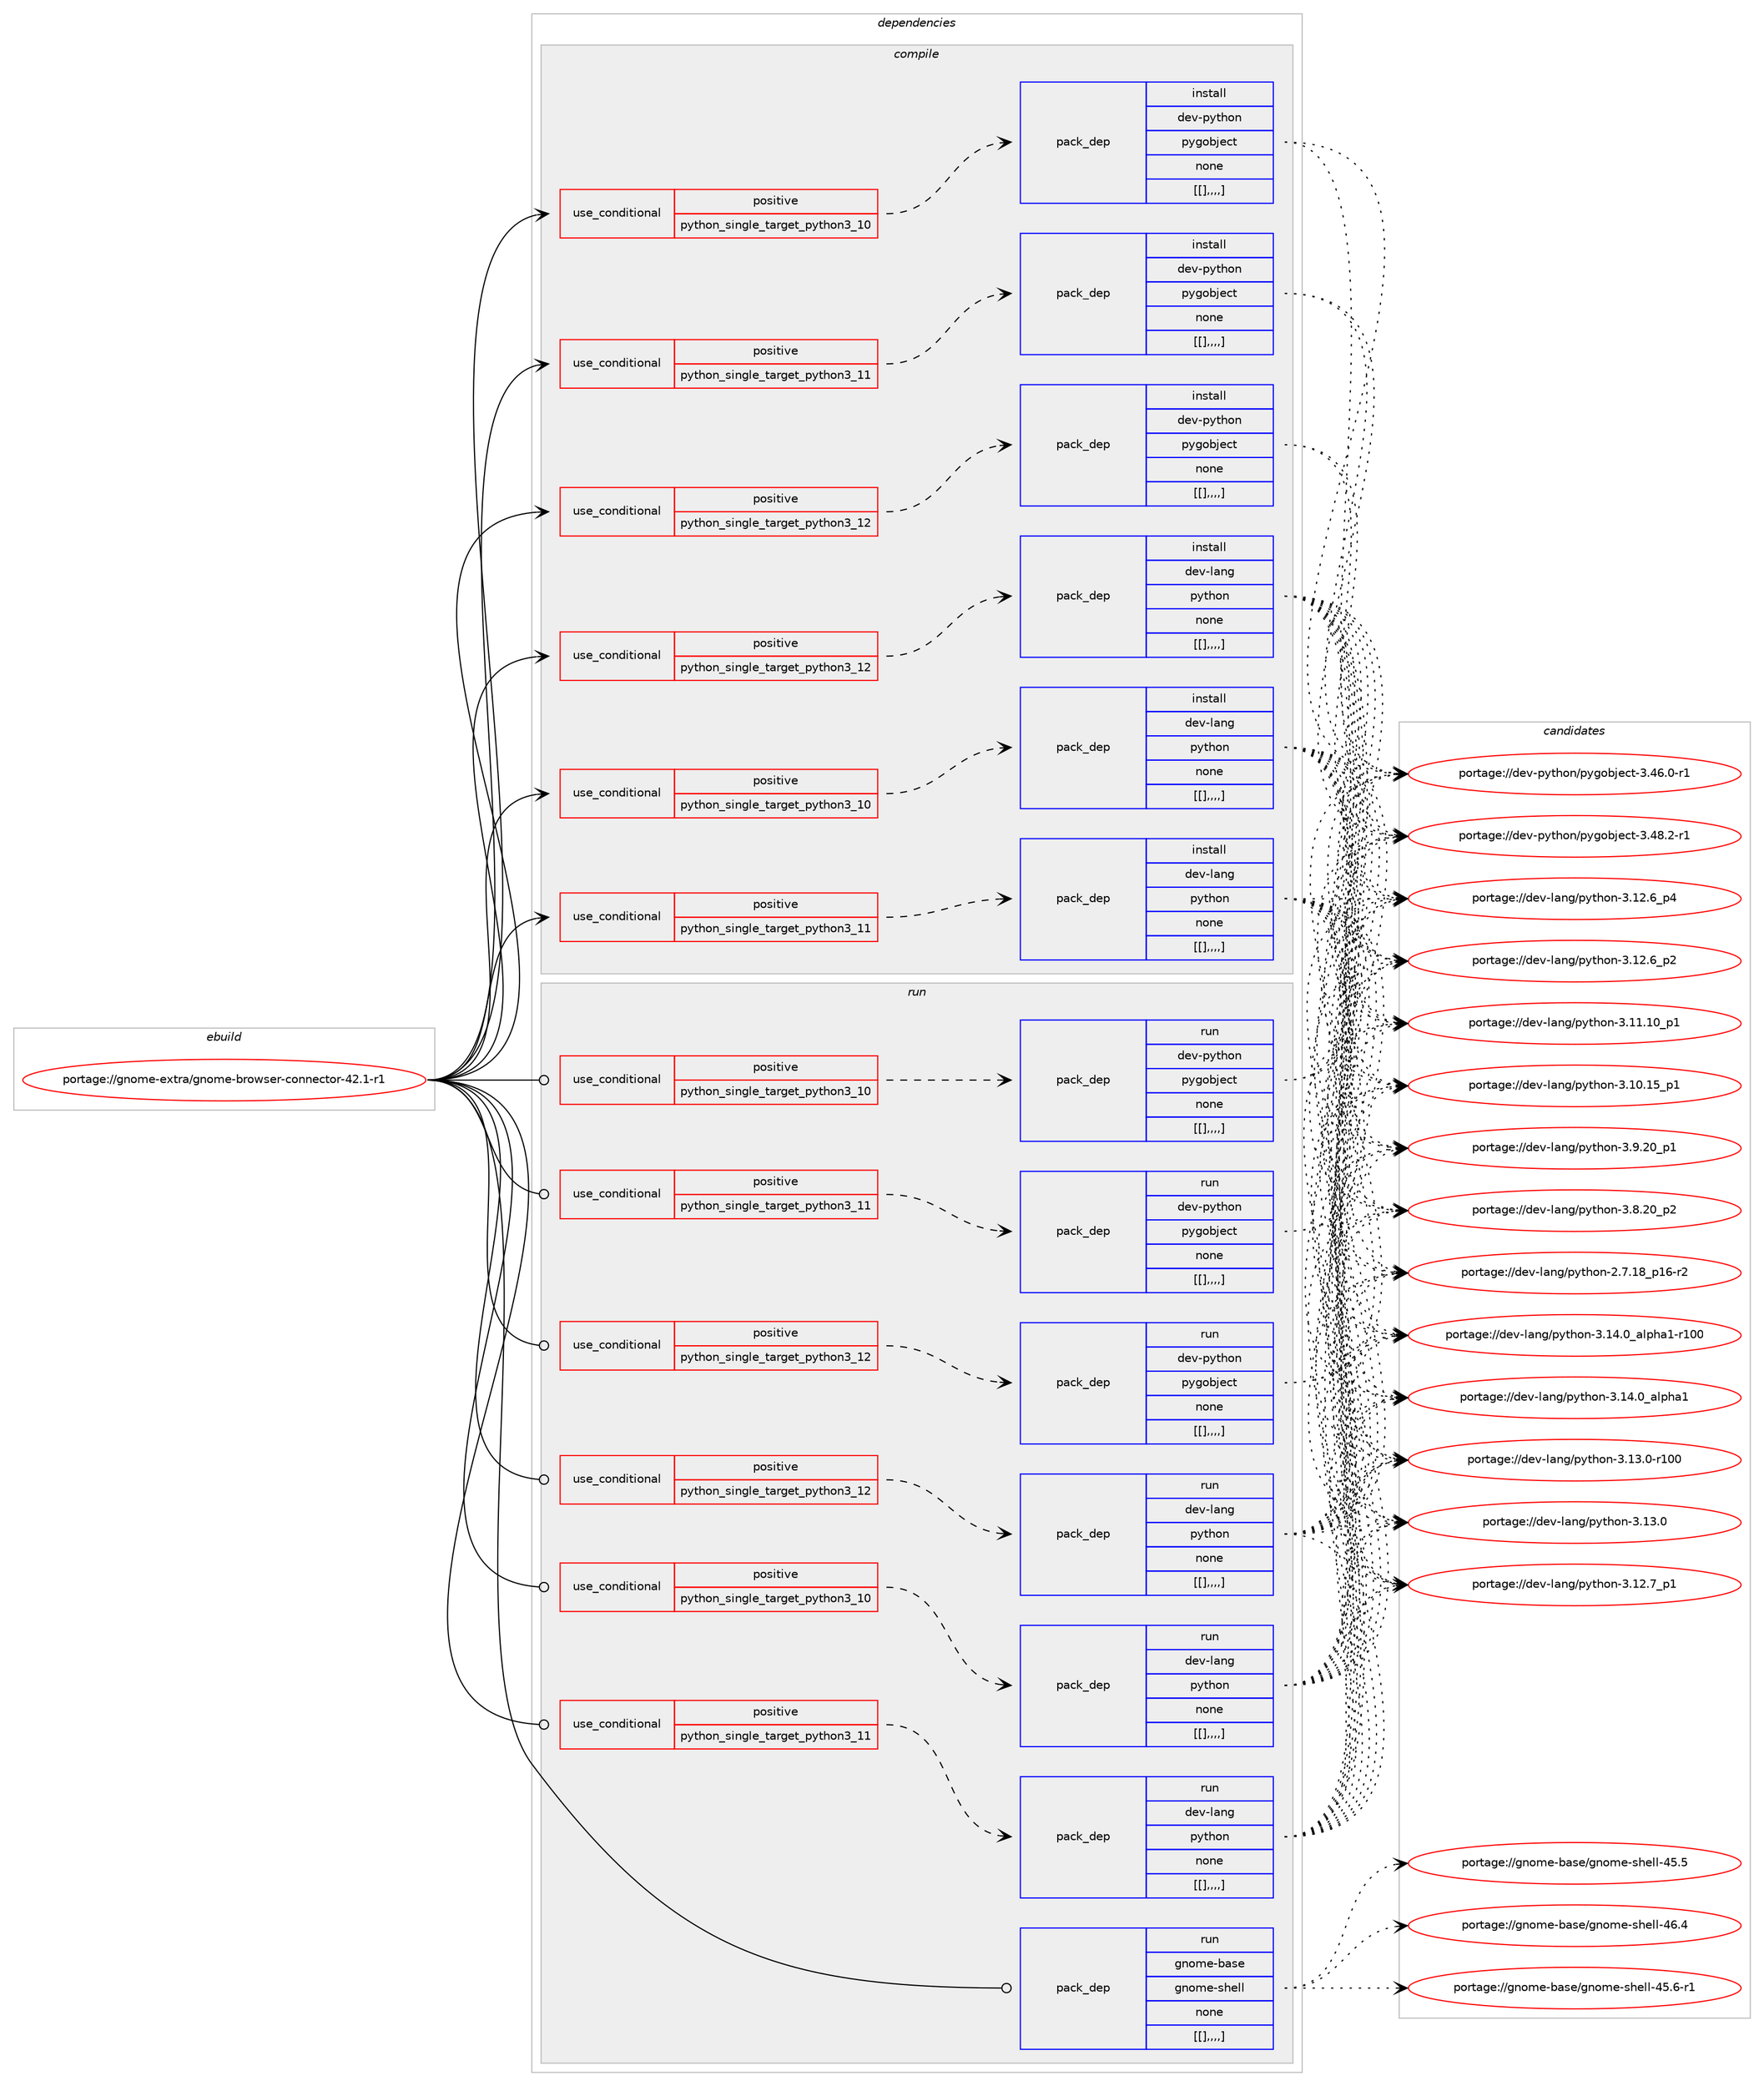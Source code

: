 digraph prolog {

# *************
# Graph options
# *************

newrank=true;
concentrate=true;
compound=true;
graph [rankdir=LR,fontname=Helvetica,fontsize=10,ranksep=1.5];#, ranksep=2.5, nodesep=0.2];
edge  [arrowhead=vee];
node  [fontname=Helvetica,fontsize=10];

# **********
# The ebuild
# **********

subgraph cluster_leftcol {
color=gray;
label=<<i>ebuild</i>>;
id [label="portage://gnome-extra/gnome-browser-connector-42.1-r1", color=red, width=4, href="../gnome-extra/gnome-browser-connector-42.1-r1.svg"];
}

# ****************
# The dependencies
# ****************

subgraph cluster_midcol {
color=gray;
label=<<i>dependencies</i>>;
subgraph cluster_compile {
fillcolor="#eeeeee";
style=filled;
label=<<i>compile</i>>;
subgraph cond70124 {
dependency250077 [label=<<TABLE BORDER="0" CELLBORDER="1" CELLSPACING="0" CELLPADDING="4"><TR><TD ROWSPAN="3" CELLPADDING="10">use_conditional</TD></TR><TR><TD>positive</TD></TR><TR><TD>python_single_target_python3_10</TD></TR></TABLE>>, shape=none, color=red];
subgraph pack178361 {
dependency250130 [label=<<TABLE BORDER="0" CELLBORDER="1" CELLSPACING="0" CELLPADDING="4" WIDTH="220"><TR><TD ROWSPAN="6" CELLPADDING="30">pack_dep</TD></TR><TR><TD WIDTH="110">install</TD></TR><TR><TD>dev-lang</TD></TR><TR><TD>python</TD></TR><TR><TD>none</TD></TR><TR><TD>[[],,,,]</TD></TR></TABLE>>, shape=none, color=blue];
}
dependency250077:e -> dependency250130:w [weight=20,style="dashed",arrowhead="vee"];
}
id:e -> dependency250077:w [weight=20,style="solid",arrowhead="vee"];
subgraph cond70131 {
dependency250185 [label=<<TABLE BORDER="0" CELLBORDER="1" CELLSPACING="0" CELLPADDING="4"><TR><TD ROWSPAN="3" CELLPADDING="10">use_conditional</TD></TR><TR><TD>positive</TD></TR><TR><TD>python_single_target_python3_10</TD></TR></TABLE>>, shape=none, color=red];
subgraph pack178461 {
dependency250224 [label=<<TABLE BORDER="0" CELLBORDER="1" CELLSPACING="0" CELLPADDING="4" WIDTH="220"><TR><TD ROWSPAN="6" CELLPADDING="30">pack_dep</TD></TR><TR><TD WIDTH="110">install</TD></TR><TR><TD>dev-python</TD></TR><TR><TD>pygobject</TD></TR><TR><TD>none</TD></TR><TR><TD>[[],,,,]</TD></TR></TABLE>>, shape=none, color=blue];
}
dependency250185:e -> dependency250224:w [weight=20,style="dashed",arrowhead="vee"];
}
id:e -> dependency250185:w [weight=20,style="solid",arrowhead="vee"];
subgraph cond70150 {
dependency250250 [label=<<TABLE BORDER="0" CELLBORDER="1" CELLSPACING="0" CELLPADDING="4"><TR><TD ROWSPAN="3" CELLPADDING="10">use_conditional</TD></TR><TR><TD>positive</TD></TR><TR><TD>python_single_target_python3_11</TD></TR></TABLE>>, shape=none, color=red];
subgraph pack178487 {
dependency250299 [label=<<TABLE BORDER="0" CELLBORDER="1" CELLSPACING="0" CELLPADDING="4" WIDTH="220"><TR><TD ROWSPAN="6" CELLPADDING="30">pack_dep</TD></TR><TR><TD WIDTH="110">install</TD></TR><TR><TD>dev-lang</TD></TR><TR><TD>python</TD></TR><TR><TD>none</TD></TR><TR><TD>[[],,,,]</TD></TR></TABLE>>, shape=none, color=blue];
}
dependency250250:e -> dependency250299:w [weight=20,style="dashed",arrowhead="vee"];
}
id:e -> dependency250250:w [weight=20,style="solid",arrowhead="vee"];
subgraph cond70159 {
dependency250307 [label=<<TABLE BORDER="0" CELLBORDER="1" CELLSPACING="0" CELLPADDING="4"><TR><TD ROWSPAN="3" CELLPADDING="10">use_conditional</TD></TR><TR><TD>positive</TD></TR><TR><TD>python_single_target_python3_11</TD></TR></TABLE>>, shape=none, color=red];
subgraph pack178541 {
dependency250326 [label=<<TABLE BORDER="0" CELLBORDER="1" CELLSPACING="0" CELLPADDING="4" WIDTH="220"><TR><TD ROWSPAN="6" CELLPADDING="30">pack_dep</TD></TR><TR><TD WIDTH="110">install</TD></TR><TR><TD>dev-python</TD></TR><TR><TD>pygobject</TD></TR><TR><TD>none</TD></TR><TR><TD>[[],,,,]</TD></TR></TABLE>>, shape=none, color=blue];
}
dependency250307:e -> dependency250326:w [weight=20,style="dashed",arrowhead="vee"];
}
id:e -> dependency250307:w [weight=20,style="solid",arrowhead="vee"];
subgraph cond70167 {
dependency250352 [label=<<TABLE BORDER="0" CELLBORDER="1" CELLSPACING="0" CELLPADDING="4"><TR><TD ROWSPAN="3" CELLPADDING="10">use_conditional</TD></TR><TR><TD>positive</TD></TR><TR><TD>python_single_target_python3_12</TD></TR></TABLE>>, shape=none, color=red];
subgraph pack178580 {
dependency250397 [label=<<TABLE BORDER="0" CELLBORDER="1" CELLSPACING="0" CELLPADDING="4" WIDTH="220"><TR><TD ROWSPAN="6" CELLPADDING="30">pack_dep</TD></TR><TR><TD WIDTH="110">install</TD></TR><TR><TD>dev-lang</TD></TR><TR><TD>python</TD></TR><TR><TD>none</TD></TR><TR><TD>[[],,,,]</TD></TR></TABLE>>, shape=none, color=blue];
}
dependency250352:e -> dependency250397:w [weight=20,style="dashed",arrowhead="vee"];
}
id:e -> dependency250352:w [weight=20,style="solid",arrowhead="vee"];
subgraph cond70179 {
dependency250404 [label=<<TABLE BORDER="0" CELLBORDER="1" CELLSPACING="0" CELLPADDING="4"><TR><TD ROWSPAN="3" CELLPADDING="10">use_conditional</TD></TR><TR><TD>positive</TD></TR><TR><TD>python_single_target_python3_12</TD></TR></TABLE>>, shape=none, color=red];
subgraph pack178633 {
dependency250424 [label=<<TABLE BORDER="0" CELLBORDER="1" CELLSPACING="0" CELLPADDING="4" WIDTH="220"><TR><TD ROWSPAN="6" CELLPADDING="30">pack_dep</TD></TR><TR><TD WIDTH="110">install</TD></TR><TR><TD>dev-python</TD></TR><TR><TD>pygobject</TD></TR><TR><TD>none</TD></TR><TR><TD>[[],,,,]</TD></TR></TABLE>>, shape=none, color=blue];
}
dependency250404:e -> dependency250424:w [weight=20,style="dashed",arrowhead="vee"];
}
id:e -> dependency250404:w [weight=20,style="solid",arrowhead="vee"];
}
subgraph cluster_compileandrun {
fillcolor="#eeeeee";
style=filled;
label=<<i>compile and run</i>>;
}
subgraph cluster_run {
fillcolor="#eeeeee";
style=filled;
label=<<i>run</i>>;
subgraph cond70184 {
dependency250529 [label=<<TABLE BORDER="0" CELLBORDER="1" CELLSPACING="0" CELLPADDING="4"><TR><TD ROWSPAN="3" CELLPADDING="10">use_conditional</TD></TR><TR><TD>positive</TD></TR><TR><TD>python_single_target_python3_10</TD></TR></TABLE>>, shape=none, color=red];
subgraph pack178713 {
dependency250612 [label=<<TABLE BORDER="0" CELLBORDER="1" CELLSPACING="0" CELLPADDING="4" WIDTH="220"><TR><TD ROWSPAN="6" CELLPADDING="30">pack_dep</TD></TR><TR><TD WIDTH="110">run</TD></TR><TR><TD>dev-lang</TD></TR><TR><TD>python</TD></TR><TR><TD>none</TD></TR><TR><TD>[[],,,,]</TD></TR></TABLE>>, shape=none, color=blue];
}
dependency250529:e -> dependency250612:w [weight=20,style="dashed",arrowhead="vee"];
}
id:e -> dependency250529:w [weight=20,style="solid",arrowhead="odot"];
subgraph cond70225 {
dependency250614 [label=<<TABLE BORDER="0" CELLBORDER="1" CELLSPACING="0" CELLPADDING="4"><TR><TD ROWSPAN="3" CELLPADDING="10">use_conditional</TD></TR><TR><TD>positive</TD></TR><TR><TD>python_single_target_python3_10</TD></TR></TABLE>>, shape=none, color=red];
subgraph pack178790 {
dependency250659 [label=<<TABLE BORDER="0" CELLBORDER="1" CELLSPACING="0" CELLPADDING="4" WIDTH="220"><TR><TD ROWSPAN="6" CELLPADDING="30">pack_dep</TD></TR><TR><TD WIDTH="110">run</TD></TR><TR><TD>dev-python</TD></TR><TR><TD>pygobject</TD></TR><TR><TD>none</TD></TR><TR><TD>[[],,,,]</TD></TR></TABLE>>, shape=none, color=blue];
}
dependency250614:e -> dependency250659:w [weight=20,style="dashed",arrowhead="vee"];
}
id:e -> dependency250614:w [weight=20,style="solid",arrowhead="odot"];
subgraph cond70242 {
dependency250758 [label=<<TABLE BORDER="0" CELLBORDER="1" CELLSPACING="0" CELLPADDING="4"><TR><TD ROWSPAN="3" CELLPADDING="10">use_conditional</TD></TR><TR><TD>positive</TD></TR><TR><TD>python_single_target_python3_11</TD></TR></TABLE>>, shape=none, color=red];
subgraph pack178889 {
dependency250760 [label=<<TABLE BORDER="0" CELLBORDER="1" CELLSPACING="0" CELLPADDING="4" WIDTH="220"><TR><TD ROWSPAN="6" CELLPADDING="30">pack_dep</TD></TR><TR><TD WIDTH="110">run</TD></TR><TR><TD>dev-lang</TD></TR><TR><TD>python</TD></TR><TR><TD>none</TD></TR><TR><TD>[[],,,,]</TD></TR></TABLE>>, shape=none, color=blue];
}
dependency250758:e -> dependency250760:w [weight=20,style="dashed",arrowhead="vee"];
}
id:e -> dependency250758:w [weight=20,style="solid",arrowhead="odot"];
subgraph cond70260 {
dependency250861 [label=<<TABLE BORDER="0" CELLBORDER="1" CELLSPACING="0" CELLPADDING="4"><TR><TD ROWSPAN="3" CELLPADDING="10">use_conditional</TD></TR><TR><TD>positive</TD></TR><TR><TD>python_single_target_python3_11</TD></TR></TABLE>>, shape=none, color=red];
subgraph pack179021 {
dependency250932 [label=<<TABLE BORDER="0" CELLBORDER="1" CELLSPACING="0" CELLPADDING="4" WIDTH="220"><TR><TD ROWSPAN="6" CELLPADDING="30">pack_dep</TD></TR><TR><TD WIDTH="110">run</TD></TR><TR><TD>dev-python</TD></TR><TR><TD>pygobject</TD></TR><TR><TD>none</TD></TR><TR><TD>[[],,,,]</TD></TR></TABLE>>, shape=none, color=blue];
}
dependency250861:e -> dependency250932:w [weight=20,style="dashed",arrowhead="vee"];
}
id:e -> dependency250861:w [weight=20,style="solid",arrowhead="odot"];
subgraph cond70299 {
dependency250962 [label=<<TABLE BORDER="0" CELLBORDER="1" CELLSPACING="0" CELLPADDING="4"><TR><TD ROWSPAN="3" CELLPADDING="10">use_conditional</TD></TR><TR><TD>positive</TD></TR><TR><TD>python_single_target_python3_12</TD></TR></TABLE>>, shape=none, color=red];
subgraph pack179059 {
dependency250981 [label=<<TABLE BORDER="0" CELLBORDER="1" CELLSPACING="0" CELLPADDING="4" WIDTH="220"><TR><TD ROWSPAN="6" CELLPADDING="30">pack_dep</TD></TR><TR><TD WIDTH="110">run</TD></TR><TR><TD>dev-lang</TD></TR><TR><TD>python</TD></TR><TR><TD>none</TD></TR><TR><TD>[[],,,,]</TD></TR></TABLE>>, shape=none, color=blue];
}
dependency250962:e -> dependency250981:w [weight=20,style="dashed",arrowhead="vee"];
}
id:e -> dependency250962:w [weight=20,style="solid",arrowhead="odot"];
subgraph cond70309 {
dependency251045 [label=<<TABLE BORDER="0" CELLBORDER="1" CELLSPACING="0" CELLPADDING="4"><TR><TD ROWSPAN="3" CELLPADDING="10">use_conditional</TD></TR><TR><TD>positive</TD></TR><TR><TD>python_single_target_python3_12</TD></TR></TABLE>>, shape=none, color=red];
subgraph pack179113 {
dependency251050 [label=<<TABLE BORDER="0" CELLBORDER="1" CELLSPACING="0" CELLPADDING="4" WIDTH="220"><TR><TD ROWSPAN="6" CELLPADDING="30">pack_dep</TD></TR><TR><TD WIDTH="110">run</TD></TR><TR><TD>dev-python</TD></TR><TR><TD>pygobject</TD></TR><TR><TD>none</TD></TR><TR><TD>[[],,,,]</TD></TR></TABLE>>, shape=none, color=blue];
}
dependency251045:e -> dependency251050:w [weight=20,style="dashed",arrowhead="vee"];
}
id:e -> dependency251045:w [weight=20,style="solid",arrowhead="odot"];
subgraph pack179120 {
dependency251078 [label=<<TABLE BORDER="0" CELLBORDER="1" CELLSPACING="0" CELLPADDING="4" WIDTH="220"><TR><TD ROWSPAN="6" CELLPADDING="30">pack_dep</TD></TR><TR><TD WIDTH="110">run</TD></TR><TR><TD>gnome-base</TD></TR><TR><TD>gnome-shell</TD></TR><TR><TD>none</TD></TR><TR><TD>[[],,,,]</TD></TR></TABLE>>, shape=none, color=blue];
}
id:e -> dependency251078:w [weight=20,style="solid",arrowhead="odot"];
}
}

# **************
# The candidates
# **************

subgraph cluster_choices {
rank=same;
color=gray;
label=<<i>candidates</i>>;

subgraph choice177791 {
color=black;
nodesep=1;
choice100101118451089711010347112121116104111110455146495246489597108112104974945114494848 [label="portage://dev-lang/python-3.14.0_alpha1-r100", color=red, width=4,href="../dev-lang/python-3.14.0_alpha1-r100.svg"];
choice1001011184510897110103471121211161041111104551464952464895971081121049749 [label="portage://dev-lang/python-3.14.0_alpha1", color=red, width=4,href="../dev-lang/python-3.14.0_alpha1.svg"];
choice1001011184510897110103471121211161041111104551464951464845114494848 [label="portage://dev-lang/python-3.13.0-r100", color=red, width=4,href="../dev-lang/python-3.13.0-r100.svg"];
choice10010111845108971101034711212111610411111045514649514648 [label="portage://dev-lang/python-3.13.0", color=red, width=4,href="../dev-lang/python-3.13.0.svg"];
choice100101118451089711010347112121116104111110455146495046559511249 [label="portage://dev-lang/python-3.12.7_p1", color=red, width=4,href="../dev-lang/python-3.12.7_p1.svg"];
choice100101118451089711010347112121116104111110455146495046549511252 [label="portage://dev-lang/python-3.12.6_p4", color=red, width=4,href="../dev-lang/python-3.12.6_p4.svg"];
choice100101118451089711010347112121116104111110455146495046549511250 [label="portage://dev-lang/python-3.12.6_p2", color=red, width=4,href="../dev-lang/python-3.12.6_p2.svg"];
choice10010111845108971101034711212111610411111045514649494649489511249 [label="portage://dev-lang/python-3.11.10_p1", color=red, width=4,href="../dev-lang/python-3.11.10_p1.svg"];
choice10010111845108971101034711212111610411111045514649484649539511249 [label="portage://dev-lang/python-3.10.15_p1", color=red, width=4,href="../dev-lang/python-3.10.15_p1.svg"];
choice100101118451089711010347112121116104111110455146574650489511249 [label="portage://dev-lang/python-3.9.20_p1", color=red, width=4,href="../dev-lang/python-3.9.20_p1.svg"];
choice100101118451089711010347112121116104111110455146564650489511250 [label="portage://dev-lang/python-3.8.20_p2", color=red, width=4,href="../dev-lang/python-3.8.20_p2.svg"];
choice100101118451089711010347112121116104111110455046554649569511249544511450 [label="portage://dev-lang/python-2.7.18_p16-r2", color=red, width=4,href="../dev-lang/python-2.7.18_p16-r2.svg"];
dependency250130:e -> choice100101118451089711010347112121116104111110455146495246489597108112104974945114494848:w [style=dotted,weight="100"];
dependency250130:e -> choice1001011184510897110103471121211161041111104551464952464895971081121049749:w [style=dotted,weight="100"];
dependency250130:e -> choice1001011184510897110103471121211161041111104551464951464845114494848:w [style=dotted,weight="100"];
dependency250130:e -> choice10010111845108971101034711212111610411111045514649514648:w [style=dotted,weight="100"];
dependency250130:e -> choice100101118451089711010347112121116104111110455146495046559511249:w [style=dotted,weight="100"];
dependency250130:e -> choice100101118451089711010347112121116104111110455146495046549511252:w [style=dotted,weight="100"];
dependency250130:e -> choice100101118451089711010347112121116104111110455146495046549511250:w [style=dotted,weight="100"];
dependency250130:e -> choice10010111845108971101034711212111610411111045514649494649489511249:w [style=dotted,weight="100"];
dependency250130:e -> choice10010111845108971101034711212111610411111045514649484649539511249:w [style=dotted,weight="100"];
dependency250130:e -> choice100101118451089711010347112121116104111110455146574650489511249:w [style=dotted,weight="100"];
dependency250130:e -> choice100101118451089711010347112121116104111110455146564650489511250:w [style=dotted,weight="100"];
dependency250130:e -> choice100101118451089711010347112121116104111110455046554649569511249544511450:w [style=dotted,weight="100"];
}
subgraph choice177828 {
color=black;
nodesep=1;
choice10010111845112121116104111110471121211031119810610199116455146525646504511449 [label="portage://dev-python/pygobject-3.48.2-r1", color=red, width=4,href="../dev-python/pygobject-3.48.2-r1.svg"];
choice10010111845112121116104111110471121211031119810610199116455146525446484511449 [label="portage://dev-python/pygobject-3.46.0-r1", color=red, width=4,href="../dev-python/pygobject-3.46.0-r1.svg"];
dependency250224:e -> choice10010111845112121116104111110471121211031119810610199116455146525646504511449:w [style=dotted,weight="100"];
dependency250224:e -> choice10010111845112121116104111110471121211031119810610199116455146525446484511449:w [style=dotted,weight="100"];
}
subgraph choice177833 {
color=black;
nodesep=1;
choice100101118451089711010347112121116104111110455146495246489597108112104974945114494848 [label="portage://dev-lang/python-3.14.0_alpha1-r100", color=red, width=4,href="../dev-lang/python-3.14.0_alpha1-r100.svg"];
choice1001011184510897110103471121211161041111104551464952464895971081121049749 [label="portage://dev-lang/python-3.14.0_alpha1", color=red, width=4,href="../dev-lang/python-3.14.0_alpha1.svg"];
choice1001011184510897110103471121211161041111104551464951464845114494848 [label="portage://dev-lang/python-3.13.0-r100", color=red, width=4,href="../dev-lang/python-3.13.0-r100.svg"];
choice10010111845108971101034711212111610411111045514649514648 [label="portage://dev-lang/python-3.13.0", color=red, width=4,href="../dev-lang/python-3.13.0.svg"];
choice100101118451089711010347112121116104111110455146495046559511249 [label="portage://dev-lang/python-3.12.7_p1", color=red, width=4,href="../dev-lang/python-3.12.7_p1.svg"];
choice100101118451089711010347112121116104111110455146495046549511252 [label="portage://dev-lang/python-3.12.6_p4", color=red, width=4,href="../dev-lang/python-3.12.6_p4.svg"];
choice100101118451089711010347112121116104111110455146495046549511250 [label="portage://dev-lang/python-3.12.6_p2", color=red, width=4,href="../dev-lang/python-3.12.6_p2.svg"];
choice10010111845108971101034711212111610411111045514649494649489511249 [label="portage://dev-lang/python-3.11.10_p1", color=red, width=4,href="../dev-lang/python-3.11.10_p1.svg"];
choice10010111845108971101034711212111610411111045514649484649539511249 [label="portage://dev-lang/python-3.10.15_p1", color=red, width=4,href="../dev-lang/python-3.10.15_p1.svg"];
choice100101118451089711010347112121116104111110455146574650489511249 [label="portage://dev-lang/python-3.9.20_p1", color=red, width=4,href="../dev-lang/python-3.9.20_p1.svg"];
choice100101118451089711010347112121116104111110455146564650489511250 [label="portage://dev-lang/python-3.8.20_p2", color=red, width=4,href="../dev-lang/python-3.8.20_p2.svg"];
choice100101118451089711010347112121116104111110455046554649569511249544511450 [label="portage://dev-lang/python-2.7.18_p16-r2", color=red, width=4,href="../dev-lang/python-2.7.18_p16-r2.svg"];
dependency250299:e -> choice100101118451089711010347112121116104111110455146495246489597108112104974945114494848:w [style=dotted,weight="100"];
dependency250299:e -> choice1001011184510897110103471121211161041111104551464952464895971081121049749:w [style=dotted,weight="100"];
dependency250299:e -> choice1001011184510897110103471121211161041111104551464951464845114494848:w [style=dotted,weight="100"];
dependency250299:e -> choice10010111845108971101034711212111610411111045514649514648:w [style=dotted,weight="100"];
dependency250299:e -> choice100101118451089711010347112121116104111110455146495046559511249:w [style=dotted,weight="100"];
dependency250299:e -> choice100101118451089711010347112121116104111110455146495046549511252:w [style=dotted,weight="100"];
dependency250299:e -> choice100101118451089711010347112121116104111110455146495046549511250:w [style=dotted,weight="100"];
dependency250299:e -> choice10010111845108971101034711212111610411111045514649494649489511249:w [style=dotted,weight="100"];
dependency250299:e -> choice10010111845108971101034711212111610411111045514649484649539511249:w [style=dotted,weight="100"];
dependency250299:e -> choice100101118451089711010347112121116104111110455146574650489511249:w [style=dotted,weight="100"];
dependency250299:e -> choice100101118451089711010347112121116104111110455146564650489511250:w [style=dotted,weight="100"];
dependency250299:e -> choice100101118451089711010347112121116104111110455046554649569511249544511450:w [style=dotted,weight="100"];
}
subgraph choice177848 {
color=black;
nodesep=1;
choice10010111845112121116104111110471121211031119810610199116455146525646504511449 [label="portage://dev-python/pygobject-3.48.2-r1", color=red, width=4,href="../dev-python/pygobject-3.48.2-r1.svg"];
choice10010111845112121116104111110471121211031119810610199116455146525446484511449 [label="portage://dev-python/pygobject-3.46.0-r1", color=red, width=4,href="../dev-python/pygobject-3.46.0-r1.svg"];
dependency250326:e -> choice10010111845112121116104111110471121211031119810610199116455146525646504511449:w [style=dotted,weight="100"];
dependency250326:e -> choice10010111845112121116104111110471121211031119810610199116455146525446484511449:w [style=dotted,weight="100"];
}
subgraph choice177866 {
color=black;
nodesep=1;
choice100101118451089711010347112121116104111110455146495246489597108112104974945114494848 [label="portage://dev-lang/python-3.14.0_alpha1-r100", color=red, width=4,href="../dev-lang/python-3.14.0_alpha1-r100.svg"];
choice1001011184510897110103471121211161041111104551464952464895971081121049749 [label="portage://dev-lang/python-3.14.0_alpha1", color=red, width=4,href="../dev-lang/python-3.14.0_alpha1.svg"];
choice1001011184510897110103471121211161041111104551464951464845114494848 [label="portage://dev-lang/python-3.13.0-r100", color=red, width=4,href="../dev-lang/python-3.13.0-r100.svg"];
choice10010111845108971101034711212111610411111045514649514648 [label="portage://dev-lang/python-3.13.0", color=red, width=4,href="../dev-lang/python-3.13.0.svg"];
choice100101118451089711010347112121116104111110455146495046559511249 [label="portage://dev-lang/python-3.12.7_p1", color=red, width=4,href="../dev-lang/python-3.12.7_p1.svg"];
choice100101118451089711010347112121116104111110455146495046549511252 [label="portage://dev-lang/python-3.12.6_p4", color=red, width=4,href="../dev-lang/python-3.12.6_p4.svg"];
choice100101118451089711010347112121116104111110455146495046549511250 [label="portage://dev-lang/python-3.12.6_p2", color=red, width=4,href="../dev-lang/python-3.12.6_p2.svg"];
choice10010111845108971101034711212111610411111045514649494649489511249 [label="portage://dev-lang/python-3.11.10_p1", color=red, width=4,href="../dev-lang/python-3.11.10_p1.svg"];
choice10010111845108971101034711212111610411111045514649484649539511249 [label="portage://dev-lang/python-3.10.15_p1", color=red, width=4,href="../dev-lang/python-3.10.15_p1.svg"];
choice100101118451089711010347112121116104111110455146574650489511249 [label="portage://dev-lang/python-3.9.20_p1", color=red, width=4,href="../dev-lang/python-3.9.20_p1.svg"];
choice100101118451089711010347112121116104111110455146564650489511250 [label="portage://dev-lang/python-3.8.20_p2", color=red, width=4,href="../dev-lang/python-3.8.20_p2.svg"];
choice100101118451089711010347112121116104111110455046554649569511249544511450 [label="portage://dev-lang/python-2.7.18_p16-r2", color=red, width=4,href="../dev-lang/python-2.7.18_p16-r2.svg"];
dependency250397:e -> choice100101118451089711010347112121116104111110455146495246489597108112104974945114494848:w [style=dotted,weight="100"];
dependency250397:e -> choice1001011184510897110103471121211161041111104551464952464895971081121049749:w [style=dotted,weight="100"];
dependency250397:e -> choice1001011184510897110103471121211161041111104551464951464845114494848:w [style=dotted,weight="100"];
dependency250397:e -> choice10010111845108971101034711212111610411111045514649514648:w [style=dotted,weight="100"];
dependency250397:e -> choice100101118451089711010347112121116104111110455146495046559511249:w [style=dotted,weight="100"];
dependency250397:e -> choice100101118451089711010347112121116104111110455146495046549511252:w [style=dotted,weight="100"];
dependency250397:e -> choice100101118451089711010347112121116104111110455146495046549511250:w [style=dotted,weight="100"];
dependency250397:e -> choice10010111845108971101034711212111610411111045514649494649489511249:w [style=dotted,weight="100"];
dependency250397:e -> choice10010111845108971101034711212111610411111045514649484649539511249:w [style=dotted,weight="100"];
dependency250397:e -> choice100101118451089711010347112121116104111110455146574650489511249:w [style=dotted,weight="100"];
dependency250397:e -> choice100101118451089711010347112121116104111110455146564650489511250:w [style=dotted,weight="100"];
dependency250397:e -> choice100101118451089711010347112121116104111110455046554649569511249544511450:w [style=dotted,weight="100"];
}
subgraph choice177875 {
color=black;
nodesep=1;
choice10010111845112121116104111110471121211031119810610199116455146525646504511449 [label="portage://dev-python/pygobject-3.48.2-r1", color=red, width=4,href="../dev-python/pygobject-3.48.2-r1.svg"];
choice10010111845112121116104111110471121211031119810610199116455146525446484511449 [label="portage://dev-python/pygobject-3.46.0-r1", color=red, width=4,href="../dev-python/pygobject-3.46.0-r1.svg"];
dependency250424:e -> choice10010111845112121116104111110471121211031119810610199116455146525646504511449:w [style=dotted,weight="100"];
dependency250424:e -> choice10010111845112121116104111110471121211031119810610199116455146525446484511449:w [style=dotted,weight="100"];
}
subgraph choice177876 {
color=black;
nodesep=1;
choice100101118451089711010347112121116104111110455146495246489597108112104974945114494848 [label="portage://dev-lang/python-3.14.0_alpha1-r100", color=red, width=4,href="../dev-lang/python-3.14.0_alpha1-r100.svg"];
choice1001011184510897110103471121211161041111104551464952464895971081121049749 [label="portage://dev-lang/python-3.14.0_alpha1", color=red, width=4,href="../dev-lang/python-3.14.0_alpha1.svg"];
choice1001011184510897110103471121211161041111104551464951464845114494848 [label="portage://dev-lang/python-3.13.0-r100", color=red, width=4,href="../dev-lang/python-3.13.0-r100.svg"];
choice10010111845108971101034711212111610411111045514649514648 [label="portage://dev-lang/python-3.13.0", color=red, width=4,href="../dev-lang/python-3.13.0.svg"];
choice100101118451089711010347112121116104111110455146495046559511249 [label="portage://dev-lang/python-3.12.7_p1", color=red, width=4,href="../dev-lang/python-3.12.7_p1.svg"];
choice100101118451089711010347112121116104111110455146495046549511252 [label="portage://dev-lang/python-3.12.6_p4", color=red, width=4,href="../dev-lang/python-3.12.6_p4.svg"];
choice100101118451089711010347112121116104111110455146495046549511250 [label="portage://dev-lang/python-3.12.6_p2", color=red, width=4,href="../dev-lang/python-3.12.6_p2.svg"];
choice10010111845108971101034711212111610411111045514649494649489511249 [label="portage://dev-lang/python-3.11.10_p1", color=red, width=4,href="../dev-lang/python-3.11.10_p1.svg"];
choice10010111845108971101034711212111610411111045514649484649539511249 [label="portage://dev-lang/python-3.10.15_p1", color=red, width=4,href="../dev-lang/python-3.10.15_p1.svg"];
choice100101118451089711010347112121116104111110455146574650489511249 [label="portage://dev-lang/python-3.9.20_p1", color=red, width=4,href="../dev-lang/python-3.9.20_p1.svg"];
choice100101118451089711010347112121116104111110455146564650489511250 [label="portage://dev-lang/python-3.8.20_p2", color=red, width=4,href="../dev-lang/python-3.8.20_p2.svg"];
choice100101118451089711010347112121116104111110455046554649569511249544511450 [label="portage://dev-lang/python-2.7.18_p16-r2", color=red, width=4,href="../dev-lang/python-2.7.18_p16-r2.svg"];
dependency250612:e -> choice100101118451089711010347112121116104111110455146495246489597108112104974945114494848:w [style=dotted,weight="100"];
dependency250612:e -> choice1001011184510897110103471121211161041111104551464952464895971081121049749:w [style=dotted,weight="100"];
dependency250612:e -> choice1001011184510897110103471121211161041111104551464951464845114494848:w [style=dotted,weight="100"];
dependency250612:e -> choice10010111845108971101034711212111610411111045514649514648:w [style=dotted,weight="100"];
dependency250612:e -> choice100101118451089711010347112121116104111110455146495046559511249:w [style=dotted,weight="100"];
dependency250612:e -> choice100101118451089711010347112121116104111110455146495046549511252:w [style=dotted,weight="100"];
dependency250612:e -> choice100101118451089711010347112121116104111110455146495046549511250:w [style=dotted,weight="100"];
dependency250612:e -> choice10010111845108971101034711212111610411111045514649494649489511249:w [style=dotted,weight="100"];
dependency250612:e -> choice10010111845108971101034711212111610411111045514649484649539511249:w [style=dotted,weight="100"];
dependency250612:e -> choice100101118451089711010347112121116104111110455146574650489511249:w [style=dotted,weight="100"];
dependency250612:e -> choice100101118451089711010347112121116104111110455146564650489511250:w [style=dotted,weight="100"];
dependency250612:e -> choice100101118451089711010347112121116104111110455046554649569511249544511450:w [style=dotted,weight="100"];
}
subgraph choice177887 {
color=black;
nodesep=1;
choice10010111845112121116104111110471121211031119810610199116455146525646504511449 [label="portage://dev-python/pygobject-3.48.2-r1", color=red, width=4,href="../dev-python/pygobject-3.48.2-r1.svg"];
choice10010111845112121116104111110471121211031119810610199116455146525446484511449 [label="portage://dev-python/pygobject-3.46.0-r1", color=red, width=4,href="../dev-python/pygobject-3.46.0-r1.svg"];
dependency250659:e -> choice10010111845112121116104111110471121211031119810610199116455146525646504511449:w [style=dotted,weight="100"];
dependency250659:e -> choice10010111845112121116104111110471121211031119810610199116455146525446484511449:w [style=dotted,weight="100"];
}
subgraph choice177891 {
color=black;
nodesep=1;
choice100101118451089711010347112121116104111110455146495246489597108112104974945114494848 [label="portage://dev-lang/python-3.14.0_alpha1-r100", color=red, width=4,href="../dev-lang/python-3.14.0_alpha1-r100.svg"];
choice1001011184510897110103471121211161041111104551464952464895971081121049749 [label="portage://dev-lang/python-3.14.0_alpha1", color=red, width=4,href="../dev-lang/python-3.14.0_alpha1.svg"];
choice1001011184510897110103471121211161041111104551464951464845114494848 [label="portage://dev-lang/python-3.13.0-r100", color=red, width=4,href="../dev-lang/python-3.13.0-r100.svg"];
choice10010111845108971101034711212111610411111045514649514648 [label="portage://dev-lang/python-3.13.0", color=red, width=4,href="../dev-lang/python-3.13.0.svg"];
choice100101118451089711010347112121116104111110455146495046559511249 [label="portage://dev-lang/python-3.12.7_p1", color=red, width=4,href="../dev-lang/python-3.12.7_p1.svg"];
choice100101118451089711010347112121116104111110455146495046549511252 [label="portage://dev-lang/python-3.12.6_p4", color=red, width=4,href="../dev-lang/python-3.12.6_p4.svg"];
choice100101118451089711010347112121116104111110455146495046549511250 [label="portage://dev-lang/python-3.12.6_p2", color=red, width=4,href="../dev-lang/python-3.12.6_p2.svg"];
choice10010111845108971101034711212111610411111045514649494649489511249 [label="portage://dev-lang/python-3.11.10_p1", color=red, width=4,href="../dev-lang/python-3.11.10_p1.svg"];
choice10010111845108971101034711212111610411111045514649484649539511249 [label="portage://dev-lang/python-3.10.15_p1", color=red, width=4,href="../dev-lang/python-3.10.15_p1.svg"];
choice100101118451089711010347112121116104111110455146574650489511249 [label="portage://dev-lang/python-3.9.20_p1", color=red, width=4,href="../dev-lang/python-3.9.20_p1.svg"];
choice100101118451089711010347112121116104111110455146564650489511250 [label="portage://dev-lang/python-3.8.20_p2", color=red, width=4,href="../dev-lang/python-3.8.20_p2.svg"];
choice100101118451089711010347112121116104111110455046554649569511249544511450 [label="portage://dev-lang/python-2.7.18_p16-r2", color=red, width=4,href="../dev-lang/python-2.7.18_p16-r2.svg"];
dependency250760:e -> choice100101118451089711010347112121116104111110455146495246489597108112104974945114494848:w [style=dotted,weight="100"];
dependency250760:e -> choice1001011184510897110103471121211161041111104551464952464895971081121049749:w [style=dotted,weight="100"];
dependency250760:e -> choice1001011184510897110103471121211161041111104551464951464845114494848:w [style=dotted,weight="100"];
dependency250760:e -> choice10010111845108971101034711212111610411111045514649514648:w [style=dotted,weight="100"];
dependency250760:e -> choice100101118451089711010347112121116104111110455146495046559511249:w [style=dotted,weight="100"];
dependency250760:e -> choice100101118451089711010347112121116104111110455146495046549511252:w [style=dotted,weight="100"];
dependency250760:e -> choice100101118451089711010347112121116104111110455146495046549511250:w [style=dotted,weight="100"];
dependency250760:e -> choice10010111845108971101034711212111610411111045514649494649489511249:w [style=dotted,weight="100"];
dependency250760:e -> choice10010111845108971101034711212111610411111045514649484649539511249:w [style=dotted,weight="100"];
dependency250760:e -> choice100101118451089711010347112121116104111110455146574650489511249:w [style=dotted,weight="100"];
dependency250760:e -> choice100101118451089711010347112121116104111110455146564650489511250:w [style=dotted,weight="100"];
dependency250760:e -> choice100101118451089711010347112121116104111110455046554649569511249544511450:w [style=dotted,weight="100"];
}
subgraph choice177897 {
color=black;
nodesep=1;
choice10010111845112121116104111110471121211031119810610199116455146525646504511449 [label="portage://dev-python/pygobject-3.48.2-r1", color=red, width=4,href="../dev-python/pygobject-3.48.2-r1.svg"];
choice10010111845112121116104111110471121211031119810610199116455146525446484511449 [label="portage://dev-python/pygobject-3.46.0-r1", color=red, width=4,href="../dev-python/pygobject-3.46.0-r1.svg"];
dependency250932:e -> choice10010111845112121116104111110471121211031119810610199116455146525646504511449:w [style=dotted,weight="100"];
dependency250932:e -> choice10010111845112121116104111110471121211031119810610199116455146525446484511449:w [style=dotted,weight="100"];
}
subgraph choice177927 {
color=black;
nodesep=1;
choice100101118451089711010347112121116104111110455146495246489597108112104974945114494848 [label="portage://dev-lang/python-3.14.0_alpha1-r100", color=red, width=4,href="../dev-lang/python-3.14.0_alpha1-r100.svg"];
choice1001011184510897110103471121211161041111104551464952464895971081121049749 [label="portage://dev-lang/python-3.14.0_alpha1", color=red, width=4,href="../dev-lang/python-3.14.0_alpha1.svg"];
choice1001011184510897110103471121211161041111104551464951464845114494848 [label="portage://dev-lang/python-3.13.0-r100", color=red, width=4,href="../dev-lang/python-3.13.0-r100.svg"];
choice10010111845108971101034711212111610411111045514649514648 [label="portage://dev-lang/python-3.13.0", color=red, width=4,href="../dev-lang/python-3.13.0.svg"];
choice100101118451089711010347112121116104111110455146495046559511249 [label="portage://dev-lang/python-3.12.7_p1", color=red, width=4,href="../dev-lang/python-3.12.7_p1.svg"];
choice100101118451089711010347112121116104111110455146495046549511252 [label="portage://dev-lang/python-3.12.6_p4", color=red, width=4,href="../dev-lang/python-3.12.6_p4.svg"];
choice100101118451089711010347112121116104111110455146495046549511250 [label="portage://dev-lang/python-3.12.6_p2", color=red, width=4,href="../dev-lang/python-3.12.6_p2.svg"];
choice10010111845108971101034711212111610411111045514649494649489511249 [label="portage://dev-lang/python-3.11.10_p1", color=red, width=4,href="../dev-lang/python-3.11.10_p1.svg"];
choice10010111845108971101034711212111610411111045514649484649539511249 [label="portage://dev-lang/python-3.10.15_p1", color=red, width=4,href="../dev-lang/python-3.10.15_p1.svg"];
choice100101118451089711010347112121116104111110455146574650489511249 [label="portage://dev-lang/python-3.9.20_p1", color=red, width=4,href="../dev-lang/python-3.9.20_p1.svg"];
choice100101118451089711010347112121116104111110455146564650489511250 [label="portage://dev-lang/python-3.8.20_p2", color=red, width=4,href="../dev-lang/python-3.8.20_p2.svg"];
choice100101118451089711010347112121116104111110455046554649569511249544511450 [label="portage://dev-lang/python-2.7.18_p16-r2", color=red, width=4,href="../dev-lang/python-2.7.18_p16-r2.svg"];
dependency250981:e -> choice100101118451089711010347112121116104111110455146495246489597108112104974945114494848:w [style=dotted,weight="100"];
dependency250981:e -> choice1001011184510897110103471121211161041111104551464952464895971081121049749:w [style=dotted,weight="100"];
dependency250981:e -> choice1001011184510897110103471121211161041111104551464951464845114494848:w [style=dotted,weight="100"];
dependency250981:e -> choice10010111845108971101034711212111610411111045514649514648:w [style=dotted,weight="100"];
dependency250981:e -> choice100101118451089711010347112121116104111110455146495046559511249:w [style=dotted,weight="100"];
dependency250981:e -> choice100101118451089711010347112121116104111110455146495046549511252:w [style=dotted,weight="100"];
dependency250981:e -> choice100101118451089711010347112121116104111110455146495046549511250:w [style=dotted,weight="100"];
dependency250981:e -> choice10010111845108971101034711212111610411111045514649494649489511249:w [style=dotted,weight="100"];
dependency250981:e -> choice10010111845108971101034711212111610411111045514649484649539511249:w [style=dotted,weight="100"];
dependency250981:e -> choice100101118451089711010347112121116104111110455146574650489511249:w [style=dotted,weight="100"];
dependency250981:e -> choice100101118451089711010347112121116104111110455146564650489511250:w [style=dotted,weight="100"];
dependency250981:e -> choice100101118451089711010347112121116104111110455046554649569511249544511450:w [style=dotted,weight="100"];
}
subgraph choice177957 {
color=black;
nodesep=1;
choice10010111845112121116104111110471121211031119810610199116455146525646504511449 [label="portage://dev-python/pygobject-3.48.2-r1", color=red, width=4,href="../dev-python/pygobject-3.48.2-r1.svg"];
choice10010111845112121116104111110471121211031119810610199116455146525446484511449 [label="portage://dev-python/pygobject-3.46.0-r1", color=red, width=4,href="../dev-python/pygobject-3.46.0-r1.svg"];
dependency251050:e -> choice10010111845112121116104111110471121211031119810610199116455146525646504511449:w [style=dotted,weight="100"];
dependency251050:e -> choice10010111845112121116104111110471121211031119810610199116455146525446484511449:w [style=dotted,weight="100"];
}
subgraph choice177973 {
color=black;
nodesep=1;
choice10311011110910145989711510147103110111109101451151041011081084552544652 [label="portage://gnome-base/gnome-shell-46.4", color=red, width=4,href="../gnome-base/gnome-shell-46.4.svg"];
choice103110111109101459897115101471031101111091014511510410110810845525346544511449 [label="portage://gnome-base/gnome-shell-45.6-r1", color=red, width=4,href="../gnome-base/gnome-shell-45.6-r1.svg"];
choice10311011110910145989711510147103110111109101451151041011081084552534653 [label="portage://gnome-base/gnome-shell-45.5", color=red, width=4,href="../gnome-base/gnome-shell-45.5.svg"];
dependency251078:e -> choice10311011110910145989711510147103110111109101451151041011081084552544652:w [style=dotted,weight="100"];
dependency251078:e -> choice103110111109101459897115101471031101111091014511510410110810845525346544511449:w [style=dotted,weight="100"];
dependency251078:e -> choice10311011110910145989711510147103110111109101451151041011081084552534653:w [style=dotted,weight="100"];
}
}

}
